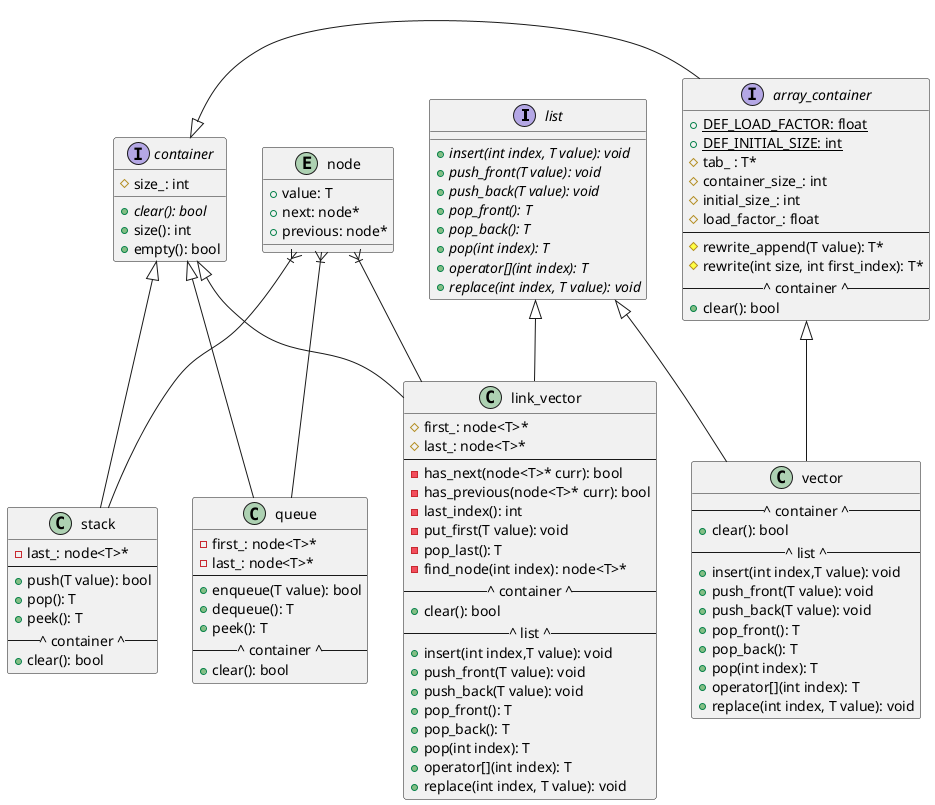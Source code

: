 @startuml
interface list{
+{abstract}insert(int index, T value): void
+{abstract}push_front(T value): void
+{abstract}push_back(T value): void
+{abstract}pop_front(): T
+{abstract}pop_back(): T
+{abstract}pop(int index): T
+{abstract}operator[](int index): T
+{abstract}replace(int index, T value): void
}

interface container{
#size_: int
+{abstract}clear(): bool
+size(): int
+empty(): bool
}

entity node{
+value: T
+next: node*
+previous: node*
}

interface array_container{
+{static} DEF_LOAD_FACTOR: float
+{static} DEF_INITIAL_SIZE: int
#tab_ : T*
#container_size_: int
#initial_size_: int
#load_factor_: float
--
#rewrite_append(T value): T*
#rewrite(int size, int first_index): T*
--^ container ^--
+clear(): bool
}

class stack{
-last_: node<T>*
--
+push(T value): bool
+pop(): T
+peek(): T
--^ container ^--
+clear(): bool
}

class queue{
-first_: node<T>*
-last_: node<T>*
----
+enqueue(T value): bool
+dequeue(): T
+peek(): T
--^ container ^--
+clear(): bool
}

class link_vector{
#first_: node<T>*
#last_: node<T>*
--
-has_next(node<T>* curr): bool
-has_previous(node<T>* curr): bool
-last_index(): int
-put_first(T value): void
-pop_last(): T
-find_node(int index): node<T>*
--^ container ^--
+clear(): bool
--^ list ^--
+insert(int index,T value): void
+push_front(T value): void
+push_back(T value): void
+pop_front(): T
+pop_back(): T
+pop(int index): T
+operator[](int index): T
+replace(int index, T value): void
}

class vector{
--^ container ^--
+clear(): bool
--^ list ^--
+insert(int index,T value): void
+push_front(T value): void
+push_back(T value): void
+pop_front(): T
+pop_back(): T
+pop(int index): T
+operator[](int index): T
+replace(int index, T value): void
}

list <|-- link_vector
container <|- array_container
container <|-- stack
container <|-- queue
container <|-- link_vector
array_container <|-- vector
list <|-- vector
node }|-- link_vector
node }|-- queue
node }|-- stack
@enduml